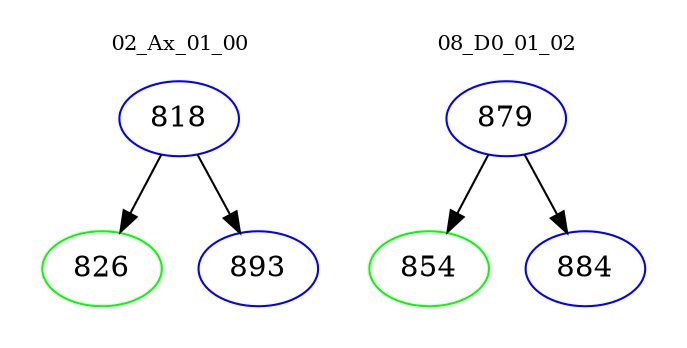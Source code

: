 digraph{
subgraph cluster_0 {
color = white
label = "02_Ax_01_00";
fontsize=10;
T0_818 [label="818", color="blue"]
T0_818 -> T0_826 [color="black"]
T0_826 [label="826", color="green"]
T0_818 -> T0_893 [color="black"]
T0_893 [label="893", color="blue"]
}
subgraph cluster_1 {
color = white
label = "08_D0_01_02";
fontsize=10;
T1_879 [label="879", color="blue"]
T1_879 -> T1_854 [color="black"]
T1_854 [label="854", color="green"]
T1_879 -> T1_884 [color="black"]
T1_884 [label="884", color="blue"]
}
}
